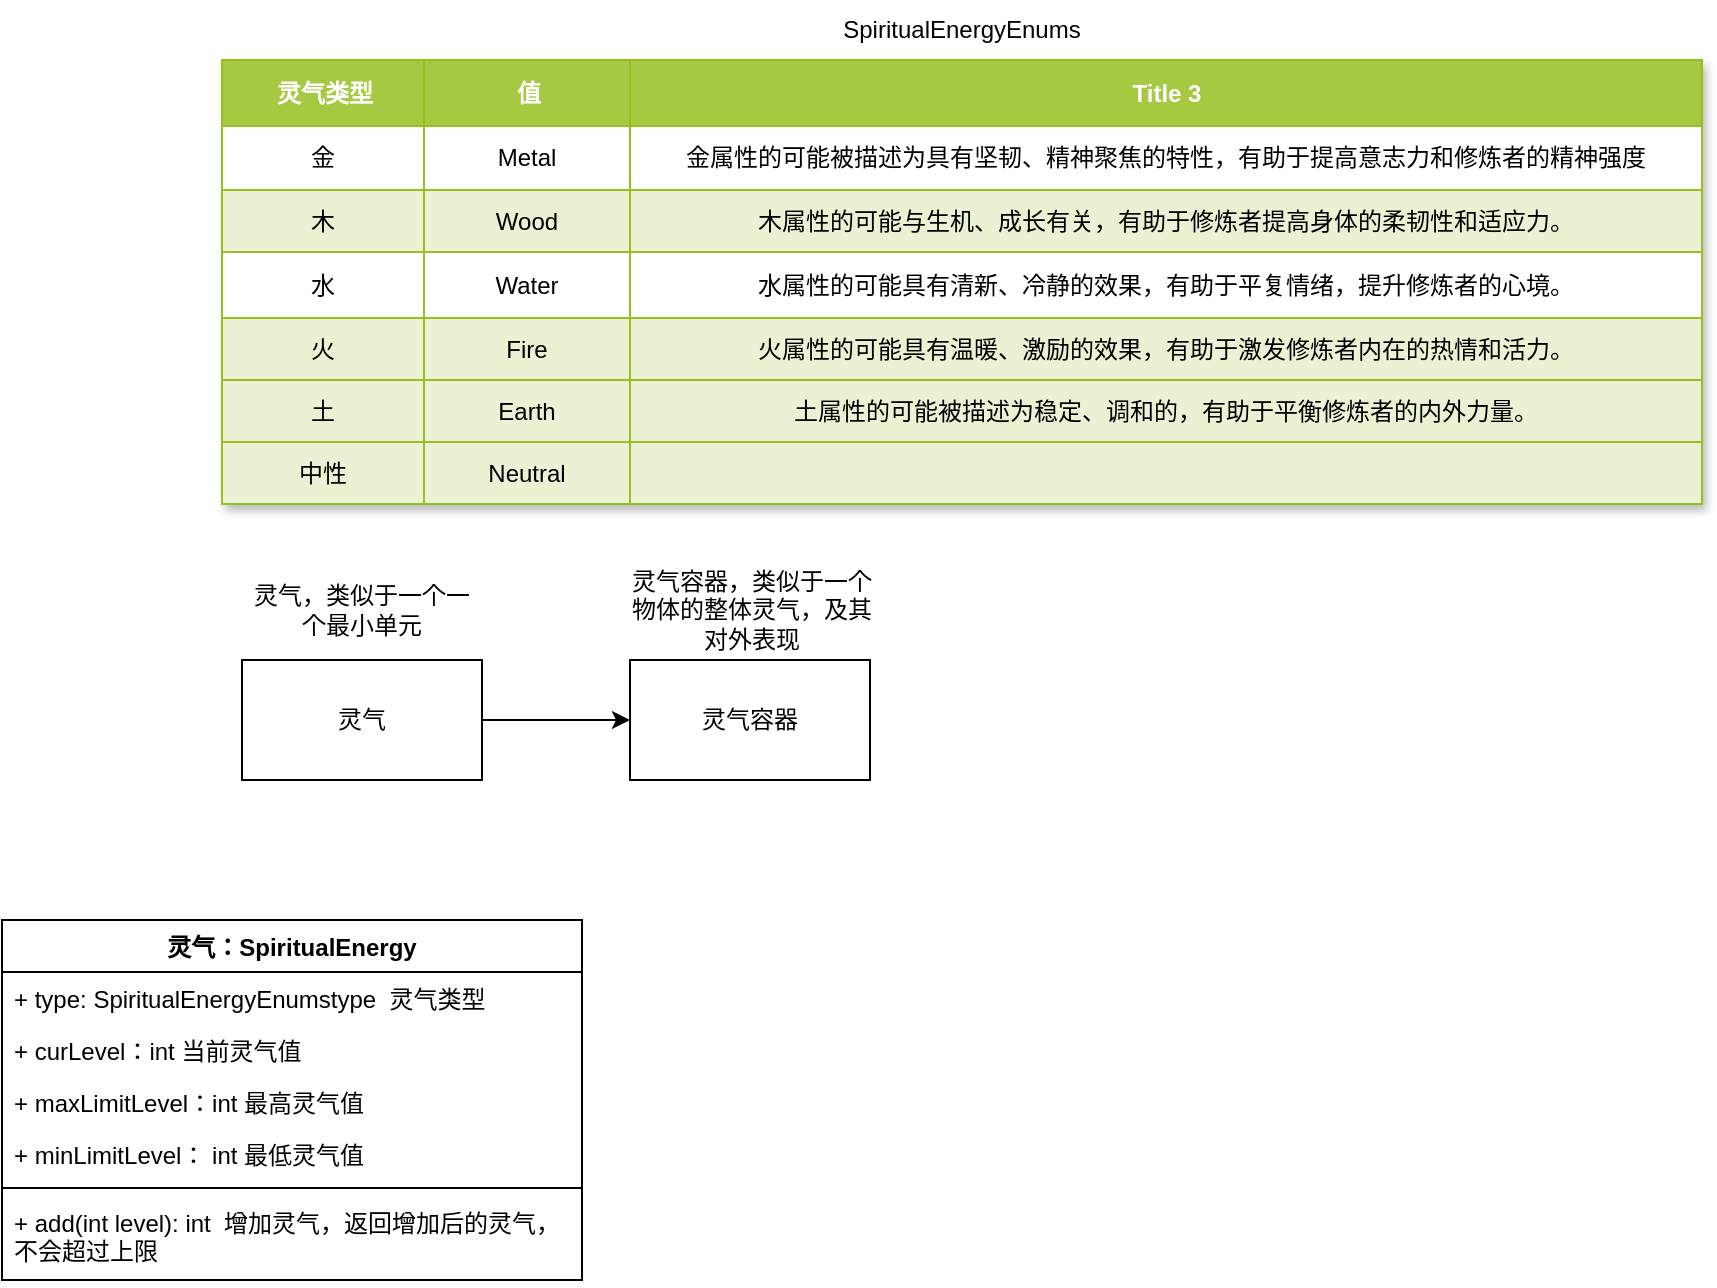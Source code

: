 <mxfile version="23.0.2" type="github">
  <diagram name="第 1 页" id="1FZbrHgRsT_4zTFxjMYy">
    <mxGraphModel dx="1434" dy="1915" grid="1" gridSize="10" guides="1" tooltips="1" connect="1" arrows="1" fold="1" page="1" pageScale="1" pageWidth="827" pageHeight="1169" math="0" shadow="0">
      <root>
        <mxCell id="0" />
        <mxCell id="1" parent="0" />
        <mxCell id="4b9IpAmTY_o_OzFH7aUh-8" style="edgeStyle=orthogonalEdgeStyle;rounded=0;orthogonalLoop=1;jettySize=auto;html=1;exitX=1;exitY=0.5;exitDx=0;exitDy=0;entryX=0;entryY=0.5;entryDx=0;entryDy=0;" parent="1" source="4b9IpAmTY_o_OzFH7aUh-1" target="4b9IpAmTY_o_OzFH7aUh-7" edge="1">
          <mxGeometry relative="1" as="geometry" />
        </mxCell>
        <mxCell id="4b9IpAmTY_o_OzFH7aUh-1" value="灵气" style="rounded=0;whiteSpace=wrap;html=1;" parent="1" vertex="1">
          <mxGeometry x="220" y="230" width="120" height="60" as="geometry" />
        </mxCell>
        <mxCell id="4b9IpAmTY_o_OzFH7aUh-3" value="灵气：SpiritualEnergy" style="swimlane;fontStyle=1;align=center;verticalAlign=top;childLayout=stackLayout;horizontal=1;startSize=26;horizontalStack=0;resizeParent=1;resizeParentMax=0;resizeLast=0;collapsible=1;marginBottom=0;whiteSpace=wrap;html=1;" parent="1" vertex="1">
          <mxGeometry x="100" y="360" width="290" height="180" as="geometry" />
        </mxCell>
        <mxCell id="4b9IpAmTY_o_OzFH7aUh-4" value="+ type: SpiritualEnergyEnumstype&amp;nbsp; 灵气类型" style="text;strokeColor=none;fillColor=none;align=left;verticalAlign=top;spacingLeft=4;spacingRight=4;overflow=hidden;rotatable=0;points=[[0,0.5],[1,0.5]];portConstraint=eastwest;whiteSpace=wrap;html=1;" parent="4b9IpAmTY_o_OzFH7aUh-3" vertex="1">
          <mxGeometry y="26" width="290" height="26" as="geometry" />
        </mxCell>
        <mxCell id="4b9IpAmTY_o_OzFH7aUh-13" value="+ curLevel：int 当前灵气值" style="text;strokeColor=none;fillColor=none;align=left;verticalAlign=top;spacingLeft=4;spacingRight=4;overflow=hidden;rotatable=0;points=[[0,0.5],[1,0.5]];portConstraint=eastwest;whiteSpace=wrap;html=1;" parent="4b9IpAmTY_o_OzFH7aUh-3" vertex="1">
          <mxGeometry y="52" width="290" height="26" as="geometry" />
        </mxCell>
        <mxCell id="4b9IpAmTY_o_OzFH7aUh-12" value="+&amp;nbsp;maxLimitLevel：int 最高灵气值" style="text;strokeColor=none;fillColor=none;align=left;verticalAlign=top;spacingLeft=4;spacingRight=4;overflow=hidden;rotatable=0;points=[[0,0.5],[1,0.5]];portConstraint=eastwest;whiteSpace=wrap;html=1;" parent="4b9IpAmTY_o_OzFH7aUh-3" vertex="1">
          <mxGeometry y="78" width="290" height="26" as="geometry" />
        </mxCell>
        <mxCell id="4b9IpAmTY_o_OzFH7aUh-11" value="+ minLimitLevel： int 最低灵气值" style="text;strokeColor=none;fillColor=none;align=left;verticalAlign=top;spacingLeft=4;spacingRight=4;overflow=hidden;rotatable=0;points=[[0,0.5],[1,0.5]];portConstraint=eastwest;whiteSpace=wrap;html=1;" parent="4b9IpAmTY_o_OzFH7aUh-3" vertex="1">
          <mxGeometry y="104" width="290" height="26" as="geometry" />
        </mxCell>
        <mxCell id="4b9IpAmTY_o_OzFH7aUh-5" value="" style="line;strokeWidth=1;fillColor=none;align=left;verticalAlign=middle;spacingTop=-1;spacingLeft=3;spacingRight=3;rotatable=0;labelPosition=right;points=[];portConstraint=eastwest;strokeColor=inherit;" parent="4b9IpAmTY_o_OzFH7aUh-3" vertex="1">
          <mxGeometry y="130" width="290" height="8" as="geometry" />
        </mxCell>
        <mxCell id="4b9IpAmTY_o_OzFH7aUh-6" value="+ add(int level): int&amp;nbsp; 增加灵气，返回增加后的灵气，不会超过上限" style="text;strokeColor=none;fillColor=none;align=left;verticalAlign=top;spacingLeft=4;spacingRight=4;overflow=hidden;rotatable=0;points=[[0,0.5],[1,0.5]];portConstraint=eastwest;whiteSpace=wrap;html=1;" parent="4b9IpAmTY_o_OzFH7aUh-3" vertex="1">
          <mxGeometry y="138" width="290" height="42" as="geometry" />
        </mxCell>
        <mxCell id="4b9IpAmTY_o_OzFH7aUh-7" value="灵气容器" style="rounded=0;whiteSpace=wrap;html=1;" parent="1" vertex="1">
          <mxGeometry x="414" y="230" width="120" height="60" as="geometry" />
        </mxCell>
        <mxCell id="4b9IpAmTY_o_OzFH7aUh-9" value="灵气，类似于一个一个最小单元" style="text;html=1;strokeColor=none;fillColor=none;align=center;verticalAlign=middle;whiteSpace=wrap;rounded=0;" parent="1" vertex="1">
          <mxGeometry x="220" y="190" width="120" height="30" as="geometry" />
        </mxCell>
        <mxCell id="4b9IpAmTY_o_OzFH7aUh-10" value="灵气容器，类似于一个物体的整体灵气，及其对外表现" style="text;html=1;strokeColor=none;fillColor=none;align=center;verticalAlign=middle;whiteSpace=wrap;rounded=0;" parent="1" vertex="1">
          <mxGeometry x="410" y="190" width="130" height="30" as="geometry" />
        </mxCell>
        <mxCell id="4b9IpAmTY_o_OzFH7aUh-15" value="" style="group" parent="1" vertex="1" connectable="0">
          <mxGeometry x="210" y="-100" width="740" height="252" as="geometry" />
        </mxCell>
        <mxCell id="4b9IpAmTY_o_OzFH7aUh-16" value="Assets" style="childLayout=tableLayout;recursiveResize=0;strokeColor=#98bf21;fillColor=#A7C942;shadow=1;" parent="4b9IpAmTY_o_OzFH7aUh-15" vertex="1">
          <mxGeometry y="30" width="740.0" height="222" as="geometry" />
        </mxCell>
        <mxCell id="4b9IpAmTY_o_OzFH7aUh-17" style="shape=tableRow;horizontal=0;startSize=0;swimlaneHead=0;swimlaneBody=0;top=0;left=0;bottom=0;right=0;dropTarget=0;collapsible=0;recursiveResize=0;expand=0;fontStyle=0;strokeColor=inherit;fillColor=#ffffff;" parent="4b9IpAmTY_o_OzFH7aUh-16" vertex="1">
          <mxGeometry width="740.0" height="33" as="geometry" />
        </mxCell>
        <mxCell id="4b9IpAmTY_o_OzFH7aUh-18" value="灵气类型" style="connectable=0;recursiveResize=0;strokeColor=inherit;fillColor=#A7C942;align=center;fontStyle=1;fontColor=#FFFFFF;html=1;" parent="4b9IpAmTY_o_OzFH7aUh-17" vertex="1">
          <mxGeometry width="101" height="33" as="geometry">
            <mxRectangle width="101" height="33" as="alternateBounds" />
          </mxGeometry>
        </mxCell>
        <mxCell id="4b9IpAmTY_o_OzFH7aUh-19" value="值" style="connectable=0;recursiveResize=0;strokeColor=inherit;fillColor=#A7C942;align=center;fontStyle=1;fontColor=#FFFFFF;html=1;" parent="4b9IpAmTY_o_OzFH7aUh-17" vertex="1">
          <mxGeometry x="101" width="103" height="33" as="geometry">
            <mxRectangle width="103" height="33" as="alternateBounds" />
          </mxGeometry>
        </mxCell>
        <mxCell id="4b9IpAmTY_o_OzFH7aUh-20" value="Title 3" style="connectable=0;recursiveResize=0;strokeColor=inherit;fillColor=#A7C942;align=center;fontStyle=1;fontColor=#FFFFFF;html=1;" parent="4b9IpAmTY_o_OzFH7aUh-17" vertex="1">
          <mxGeometry x="204" width="536" height="33" as="geometry">
            <mxRectangle width="536" height="33" as="alternateBounds" />
          </mxGeometry>
        </mxCell>
        <mxCell id="4b9IpAmTY_o_OzFH7aUh-21" value="" style="shape=tableRow;horizontal=0;startSize=0;swimlaneHead=0;swimlaneBody=0;top=0;left=0;bottom=0;right=0;dropTarget=0;collapsible=0;recursiveResize=0;expand=0;fontStyle=0;strokeColor=inherit;fillColor=#ffffff;" parent="4b9IpAmTY_o_OzFH7aUh-16" vertex="1">
          <mxGeometry y="33" width="740.0" height="32" as="geometry" />
        </mxCell>
        <mxCell id="4b9IpAmTY_o_OzFH7aUh-22" value="金" style="connectable=0;recursiveResize=0;strokeColor=inherit;fillColor=inherit;align=center;whiteSpace=wrap;html=1;" parent="4b9IpAmTY_o_OzFH7aUh-21" vertex="1">
          <mxGeometry width="101" height="32" as="geometry">
            <mxRectangle width="101" height="32" as="alternateBounds" />
          </mxGeometry>
        </mxCell>
        <mxCell id="4b9IpAmTY_o_OzFH7aUh-23" value="Metal" style="connectable=0;recursiveResize=0;strokeColor=inherit;fillColor=inherit;align=center;whiteSpace=wrap;html=1;" parent="4b9IpAmTY_o_OzFH7aUh-21" vertex="1">
          <mxGeometry x="101" width="103" height="32" as="geometry">
            <mxRectangle width="103" height="32" as="alternateBounds" />
          </mxGeometry>
        </mxCell>
        <mxCell id="4b9IpAmTY_o_OzFH7aUh-24" value="金属性的可能被描述为具有坚韧、精神聚焦的特性，有助于提高意志力和修炼者的精神强度" style="connectable=0;recursiveResize=0;strokeColor=inherit;fillColor=inherit;align=center;whiteSpace=wrap;html=1;" parent="4b9IpAmTY_o_OzFH7aUh-21" vertex="1">
          <mxGeometry x="204" width="536" height="32" as="geometry">
            <mxRectangle width="536" height="32" as="alternateBounds" />
          </mxGeometry>
        </mxCell>
        <mxCell id="4b9IpAmTY_o_OzFH7aUh-25" value="" style="shape=tableRow;horizontal=0;startSize=0;swimlaneHead=0;swimlaneBody=0;top=0;left=0;bottom=0;right=0;dropTarget=0;collapsible=0;recursiveResize=0;expand=0;fontStyle=1;strokeColor=inherit;fillColor=#EAF2D3;" parent="4b9IpAmTY_o_OzFH7aUh-16" vertex="1">
          <mxGeometry y="65" width="740.0" height="31" as="geometry" />
        </mxCell>
        <mxCell id="4b9IpAmTY_o_OzFH7aUh-26" value="木" style="connectable=0;recursiveResize=0;strokeColor=inherit;fillColor=inherit;whiteSpace=wrap;html=1;" parent="4b9IpAmTY_o_OzFH7aUh-25" vertex="1">
          <mxGeometry width="101" height="31" as="geometry">
            <mxRectangle width="101" height="31" as="alternateBounds" />
          </mxGeometry>
        </mxCell>
        <mxCell id="4b9IpAmTY_o_OzFH7aUh-27" value="Wood" style="connectable=0;recursiveResize=0;strokeColor=inherit;fillColor=inherit;whiteSpace=wrap;html=1;" parent="4b9IpAmTY_o_OzFH7aUh-25" vertex="1">
          <mxGeometry x="101" width="103" height="31" as="geometry">
            <mxRectangle width="103" height="31" as="alternateBounds" />
          </mxGeometry>
        </mxCell>
        <mxCell id="4b9IpAmTY_o_OzFH7aUh-28" value="木属性的可能与生机、成长有关，有助于修炼者提高身体的柔韧性和适应力。" style="connectable=0;recursiveResize=0;strokeColor=inherit;fillColor=inherit;whiteSpace=wrap;html=1;" parent="4b9IpAmTY_o_OzFH7aUh-25" vertex="1">
          <mxGeometry x="204" width="536" height="31" as="geometry">
            <mxRectangle width="536" height="31" as="alternateBounds" />
          </mxGeometry>
        </mxCell>
        <mxCell id="4b9IpAmTY_o_OzFH7aUh-29" value="" style="shape=tableRow;horizontal=0;startSize=0;swimlaneHead=0;swimlaneBody=0;top=0;left=0;bottom=0;right=0;dropTarget=0;collapsible=0;recursiveResize=0;expand=0;fontStyle=0;strokeColor=inherit;fillColor=#ffffff;" parent="4b9IpAmTY_o_OzFH7aUh-16" vertex="1">
          <mxGeometry y="96" width="740.0" height="33" as="geometry" />
        </mxCell>
        <mxCell id="4b9IpAmTY_o_OzFH7aUh-30" value="水" style="connectable=0;recursiveResize=0;strokeColor=inherit;fillColor=inherit;fontStyle=0;align=center;whiteSpace=wrap;html=1;" parent="4b9IpAmTY_o_OzFH7aUh-29" vertex="1">
          <mxGeometry width="101" height="33" as="geometry">
            <mxRectangle width="101" height="33" as="alternateBounds" />
          </mxGeometry>
        </mxCell>
        <mxCell id="4b9IpAmTY_o_OzFH7aUh-31" value="Water" style="connectable=0;recursiveResize=0;strokeColor=inherit;fillColor=inherit;fontStyle=0;align=center;whiteSpace=wrap;html=1;" parent="4b9IpAmTY_o_OzFH7aUh-29" vertex="1">
          <mxGeometry x="101" width="103" height="33" as="geometry">
            <mxRectangle width="103" height="33" as="alternateBounds" />
          </mxGeometry>
        </mxCell>
        <mxCell id="4b9IpAmTY_o_OzFH7aUh-32" value="水属性的可能具有清新、冷静的效果，有助于平复情绪，提升修炼者的心境。" style="connectable=0;recursiveResize=0;strokeColor=inherit;fillColor=inherit;fontStyle=0;align=center;whiteSpace=wrap;html=1;" parent="4b9IpAmTY_o_OzFH7aUh-29" vertex="1">
          <mxGeometry x="204" width="536" height="33" as="geometry">
            <mxRectangle width="536" height="33" as="alternateBounds" />
          </mxGeometry>
        </mxCell>
        <mxCell id="4b9IpAmTY_o_OzFH7aUh-33" value="" style="shape=tableRow;horizontal=0;startSize=0;swimlaneHead=0;swimlaneBody=0;top=0;left=0;bottom=0;right=0;dropTarget=0;collapsible=0;recursiveResize=0;expand=0;fontStyle=1;strokeColor=inherit;fillColor=#EAF2D3;" parent="4b9IpAmTY_o_OzFH7aUh-16" vertex="1">
          <mxGeometry y="129" width="740.0" height="31" as="geometry" />
        </mxCell>
        <mxCell id="4b9IpAmTY_o_OzFH7aUh-34" value="火" style="connectable=0;recursiveResize=0;strokeColor=inherit;fillColor=inherit;whiteSpace=wrap;html=1;" parent="4b9IpAmTY_o_OzFH7aUh-33" vertex="1">
          <mxGeometry width="101" height="31" as="geometry">
            <mxRectangle width="101" height="31" as="alternateBounds" />
          </mxGeometry>
        </mxCell>
        <mxCell id="4b9IpAmTY_o_OzFH7aUh-35" value="Fire" style="connectable=0;recursiveResize=0;strokeColor=inherit;fillColor=inherit;whiteSpace=wrap;html=1;" parent="4b9IpAmTY_o_OzFH7aUh-33" vertex="1">
          <mxGeometry x="101" width="103" height="31" as="geometry">
            <mxRectangle width="103" height="31" as="alternateBounds" />
          </mxGeometry>
        </mxCell>
        <mxCell id="4b9IpAmTY_o_OzFH7aUh-36" value="火属性的可能具有温暖、激励的效果，有助于激发修炼者内在的热情和活力。" style="connectable=0;recursiveResize=0;strokeColor=inherit;fillColor=inherit;whiteSpace=wrap;html=1;" parent="4b9IpAmTY_o_OzFH7aUh-33" vertex="1">
          <mxGeometry x="204" width="536" height="31" as="geometry">
            <mxRectangle width="536" height="31" as="alternateBounds" />
          </mxGeometry>
        </mxCell>
        <mxCell id="4b9IpAmTY_o_OzFH7aUh-37" style="shape=tableRow;horizontal=0;startSize=0;swimlaneHead=0;swimlaneBody=0;top=0;left=0;bottom=0;right=0;dropTarget=0;collapsible=0;recursiveResize=0;expand=0;fontStyle=1;strokeColor=inherit;fillColor=#EAF2D3;" parent="4b9IpAmTY_o_OzFH7aUh-16" vertex="1">
          <mxGeometry y="160" width="740.0" height="31" as="geometry" />
        </mxCell>
        <mxCell id="4b9IpAmTY_o_OzFH7aUh-38" value="土" style="connectable=0;recursiveResize=0;strokeColor=inherit;fillColor=inherit;whiteSpace=wrap;html=1;" parent="4b9IpAmTY_o_OzFH7aUh-37" vertex="1">
          <mxGeometry width="101" height="31" as="geometry">
            <mxRectangle width="101" height="31" as="alternateBounds" />
          </mxGeometry>
        </mxCell>
        <mxCell id="4b9IpAmTY_o_OzFH7aUh-39" value="Earth" style="connectable=0;recursiveResize=0;strokeColor=inherit;fillColor=inherit;whiteSpace=wrap;html=1;" parent="4b9IpAmTY_o_OzFH7aUh-37" vertex="1">
          <mxGeometry x="101" width="103" height="31" as="geometry">
            <mxRectangle width="103" height="31" as="alternateBounds" />
          </mxGeometry>
        </mxCell>
        <mxCell id="4b9IpAmTY_o_OzFH7aUh-40" value="土属性的可能被描述为稳定、调和的，有助于平衡修炼者的内外力量。" style="connectable=0;recursiveResize=0;strokeColor=inherit;fillColor=inherit;whiteSpace=wrap;html=1;" parent="4b9IpAmTY_o_OzFH7aUh-37" vertex="1">
          <mxGeometry x="204" width="536" height="31" as="geometry">
            <mxRectangle width="536" height="31" as="alternateBounds" />
          </mxGeometry>
        </mxCell>
        <mxCell id="4b9IpAmTY_o_OzFH7aUh-41" style="shape=tableRow;horizontal=0;startSize=0;swimlaneHead=0;swimlaneBody=0;top=0;left=0;bottom=0;right=0;dropTarget=0;collapsible=0;recursiveResize=0;expand=0;fontStyle=1;strokeColor=inherit;fillColor=#EAF2D3;" parent="4b9IpAmTY_o_OzFH7aUh-16" vertex="1">
          <mxGeometry y="191" width="740.0" height="31" as="geometry" />
        </mxCell>
        <mxCell id="4b9IpAmTY_o_OzFH7aUh-42" value="中性" style="connectable=0;recursiveResize=0;strokeColor=inherit;fillColor=inherit;whiteSpace=wrap;html=1;" parent="4b9IpAmTY_o_OzFH7aUh-41" vertex="1">
          <mxGeometry width="101" height="31" as="geometry">
            <mxRectangle width="101" height="31" as="alternateBounds" />
          </mxGeometry>
        </mxCell>
        <mxCell id="4b9IpAmTY_o_OzFH7aUh-43" value="Neutral" style="connectable=0;recursiveResize=0;strokeColor=inherit;fillColor=inherit;whiteSpace=wrap;html=1;" parent="4b9IpAmTY_o_OzFH7aUh-41" vertex="1">
          <mxGeometry x="101" width="103" height="31" as="geometry">
            <mxRectangle width="103" height="31" as="alternateBounds" />
          </mxGeometry>
        </mxCell>
        <mxCell id="4b9IpAmTY_o_OzFH7aUh-44" style="connectable=0;recursiveResize=0;strokeColor=inherit;fillColor=inherit;whiteSpace=wrap;html=1;" parent="4b9IpAmTY_o_OzFH7aUh-41" vertex="1">
          <mxGeometry x="204" width="536" height="31" as="geometry">
            <mxRectangle width="536" height="31" as="alternateBounds" />
          </mxGeometry>
        </mxCell>
        <mxCell id="4b9IpAmTY_o_OzFH7aUh-45" value="SpiritualEnergyEnums" style="text;html=1;strokeColor=none;fillColor=none;align=center;verticalAlign=middle;whiteSpace=wrap;rounded=0;" parent="4b9IpAmTY_o_OzFH7aUh-15" vertex="1">
          <mxGeometry x="198.214" width="343.571" height="30" as="geometry" />
        </mxCell>
      </root>
    </mxGraphModel>
  </diagram>
</mxfile>
